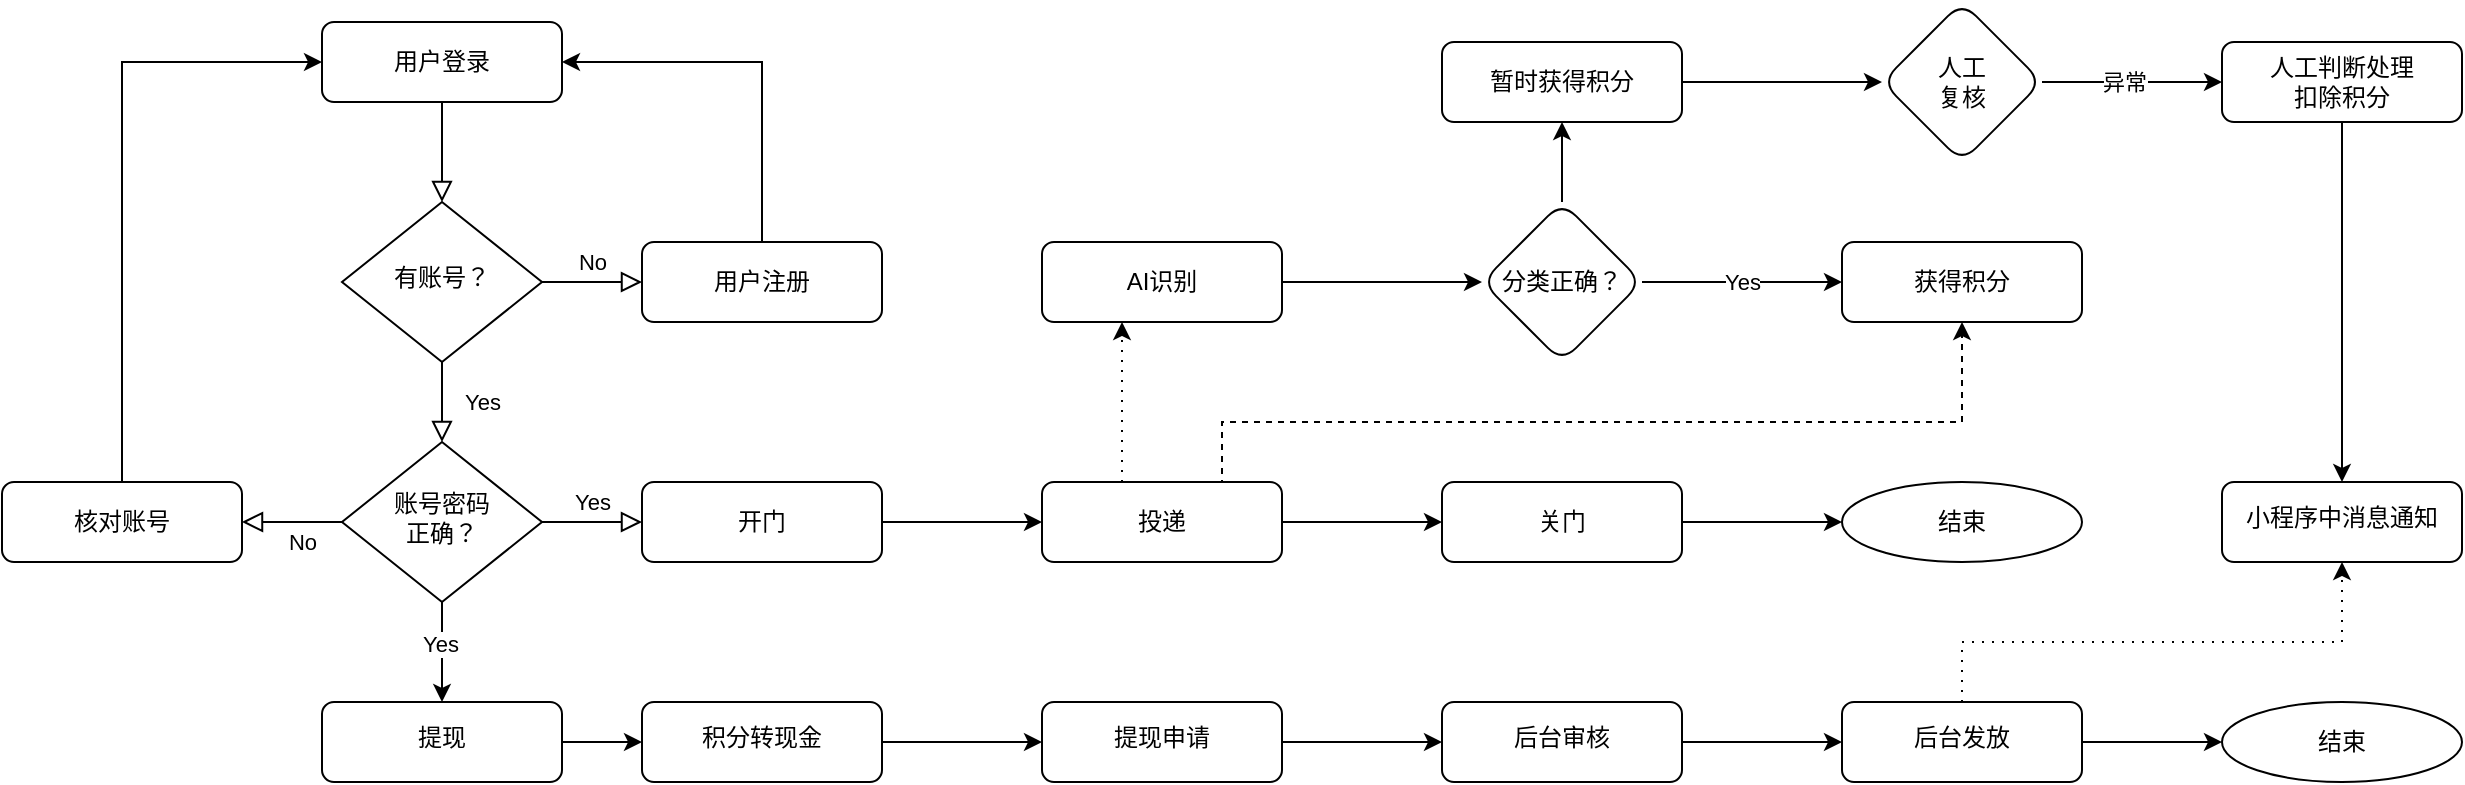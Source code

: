 <mxfile version="21.4.0" type="github">
  <diagram id="C5RBs43oDa-KdzZeNtuy" name="Page-1">
    <mxGraphModel dx="1317" dy="646" grid="1" gridSize="10" guides="1" tooltips="1" connect="1" arrows="1" fold="1" page="0" pageScale="1" pageWidth="827" pageHeight="1169" math="0" shadow="0">
      <root>
        <mxCell id="WIyWlLk6GJQsqaUBKTNV-0" />
        <mxCell id="WIyWlLk6GJQsqaUBKTNV-1" parent="WIyWlLk6GJQsqaUBKTNV-0" />
        <mxCell id="WIyWlLk6GJQsqaUBKTNV-2" value="" style="rounded=0;html=1;jettySize=auto;orthogonalLoop=1;fontSize=11;endArrow=block;endFill=0;endSize=8;strokeWidth=1;shadow=0;labelBackgroundColor=none;edgeStyle=orthogonalEdgeStyle;" parent="WIyWlLk6GJQsqaUBKTNV-1" source="WIyWlLk6GJQsqaUBKTNV-3" target="WIyWlLk6GJQsqaUBKTNV-6" edge="1">
          <mxGeometry relative="1" as="geometry" />
        </mxCell>
        <mxCell id="WIyWlLk6GJQsqaUBKTNV-3" value="用户登录" style="rounded=1;whiteSpace=wrap;html=1;fontSize=12;glass=0;strokeWidth=1;shadow=0;" parent="WIyWlLk6GJQsqaUBKTNV-1" vertex="1">
          <mxGeometry x="210" y="90" width="120" height="40" as="geometry" />
        </mxCell>
        <mxCell id="WIyWlLk6GJQsqaUBKTNV-4" value="Yes" style="rounded=0;html=1;jettySize=auto;orthogonalLoop=1;fontSize=11;endArrow=block;endFill=0;endSize=8;strokeWidth=1;shadow=0;labelBackgroundColor=none;edgeStyle=orthogonalEdgeStyle;" parent="WIyWlLk6GJQsqaUBKTNV-1" source="WIyWlLk6GJQsqaUBKTNV-6" target="WIyWlLk6GJQsqaUBKTNV-10" edge="1">
          <mxGeometry y="20" relative="1" as="geometry">
            <mxPoint as="offset" />
          </mxGeometry>
        </mxCell>
        <mxCell id="WIyWlLk6GJQsqaUBKTNV-5" value="No" style="edgeStyle=orthogonalEdgeStyle;rounded=0;html=1;jettySize=auto;orthogonalLoop=1;fontSize=11;endArrow=block;endFill=0;endSize=8;strokeWidth=1;shadow=0;labelBackgroundColor=none;" parent="WIyWlLk6GJQsqaUBKTNV-1" source="WIyWlLk6GJQsqaUBKTNV-6" target="WIyWlLk6GJQsqaUBKTNV-7" edge="1">
          <mxGeometry y="10" relative="1" as="geometry">
            <mxPoint as="offset" />
          </mxGeometry>
        </mxCell>
        <mxCell id="WIyWlLk6GJQsqaUBKTNV-6" value="有账号？" style="rhombus;whiteSpace=wrap;html=1;shadow=0;fontFamily=Helvetica;fontSize=12;align=center;strokeWidth=1;spacing=6;spacingTop=-4;" parent="WIyWlLk6GJQsqaUBKTNV-1" vertex="1">
          <mxGeometry x="220" y="180" width="100" height="80" as="geometry" />
        </mxCell>
        <mxCell id="bKBSn7rtCSa_sCL8u4t8-50" style="edgeStyle=orthogonalEdgeStyle;rounded=0;orthogonalLoop=1;jettySize=auto;html=1;entryX=1;entryY=0.5;entryDx=0;entryDy=0;" edge="1" parent="WIyWlLk6GJQsqaUBKTNV-1" source="WIyWlLk6GJQsqaUBKTNV-7" target="WIyWlLk6GJQsqaUBKTNV-3">
          <mxGeometry relative="1" as="geometry">
            <Array as="points">
              <mxPoint x="430" y="110" />
            </Array>
          </mxGeometry>
        </mxCell>
        <mxCell id="WIyWlLk6GJQsqaUBKTNV-7" value="用户注册" style="rounded=1;whiteSpace=wrap;html=1;fontSize=12;glass=0;strokeWidth=1;shadow=0;" parent="WIyWlLk6GJQsqaUBKTNV-1" vertex="1">
          <mxGeometry x="370" y="200" width="120" height="40" as="geometry" />
        </mxCell>
        <mxCell id="WIyWlLk6GJQsqaUBKTNV-8" value="No" style="rounded=0;html=1;jettySize=auto;orthogonalLoop=1;fontSize=11;endArrow=block;endFill=0;endSize=8;strokeWidth=1;shadow=0;labelBackgroundColor=none;edgeStyle=orthogonalEdgeStyle;" parent="WIyWlLk6GJQsqaUBKTNV-1" source="WIyWlLk6GJQsqaUBKTNV-10" target="WIyWlLk6GJQsqaUBKTNV-11" edge="1">
          <mxGeometry x="-0.2" y="10" relative="1" as="geometry">
            <mxPoint as="offset" />
          </mxGeometry>
        </mxCell>
        <mxCell id="WIyWlLk6GJQsqaUBKTNV-9" value="Yes" style="edgeStyle=orthogonalEdgeStyle;rounded=0;html=1;jettySize=auto;orthogonalLoop=1;fontSize=11;endArrow=block;endFill=0;endSize=8;strokeWidth=1;shadow=0;labelBackgroundColor=none;" parent="WIyWlLk6GJQsqaUBKTNV-1" source="WIyWlLk6GJQsqaUBKTNV-10" target="WIyWlLk6GJQsqaUBKTNV-12" edge="1">
          <mxGeometry y="10" relative="1" as="geometry">
            <mxPoint as="offset" />
          </mxGeometry>
        </mxCell>
        <mxCell id="bKBSn7rtCSa_sCL8u4t8-16" value="" style="edgeStyle=orthogonalEdgeStyle;rounded=0;orthogonalLoop=1;jettySize=auto;html=1;" edge="1" parent="WIyWlLk6GJQsqaUBKTNV-1" source="WIyWlLk6GJQsqaUBKTNV-10" target="bKBSn7rtCSa_sCL8u4t8-15">
          <mxGeometry relative="1" as="geometry" />
        </mxCell>
        <mxCell id="bKBSn7rtCSa_sCL8u4t8-17" value="Yes" style="edgeLabel;html=1;align=center;verticalAlign=middle;resizable=0;points=[];" vertex="1" connectable="0" parent="bKBSn7rtCSa_sCL8u4t8-16">
          <mxGeometry x="-0.167" y="-1" relative="1" as="geometry">
            <mxPoint as="offset" />
          </mxGeometry>
        </mxCell>
        <mxCell id="WIyWlLk6GJQsqaUBKTNV-10" value="账号密码&lt;br&gt;正确？" style="rhombus;whiteSpace=wrap;html=1;shadow=0;fontFamily=Helvetica;fontSize=12;align=center;strokeWidth=1;spacing=6;spacingTop=-4;" parent="WIyWlLk6GJQsqaUBKTNV-1" vertex="1">
          <mxGeometry x="220" y="300" width="100" height="80" as="geometry" />
        </mxCell>
        <mxCell id="bKBSn7rtCSa_sCL8u4t8-51" style="edgeStyle=orthogonalEdgeStyle;rounded=0;orthogonalLoop=1;jettySize=auto;html=1;entryX=0;entryY=0.5;entryDx=0;entryDy=0;" edge="1" parent="WIyWlLk6GJQsqaUBKTNV-1" source="WIyWlLk6GJQsqaUBKTNV-11" target="WIyWlLk6GJQsqaUBKTNV-3">
          <mxGeometry relative="1" as="geometry">
            <Array as="points">
              <mxPoint x="110" y="110" />
            </Array>
          </mxGeometry>
        </mxCell>
        <mxCell id="WIyWlLk6GJQsqaUBKTNV-11" value="核对账号" style="rounded=1;whiteSpace=wrap;html=1;fontSize=12;glass=0;strokeWidth=1;shadow=0;" parent="WIyWlLk6GJQsqaUBKTNV-1" vertex="1">
          <mxGeometry x="50" y="320" width="120" height="40" as="geometry" />
        </mxCell>
        <mxCell id="bKBSn7rtCSa_sCL8u4t8-5" value="" style="edgeStyle=orthogonalEdgeStyle;rounded=0;orthogonalLoop=1;jettySize=auto;html=1;" edge="1" parent="WIyWlLk6GJQsqaUBKTNV-1" source="WIyWlLk6GJQsqaUBKTNV-12" target="bKBSn7rtCSa_sCL8u4t8-4">
          <mxGeometry relative="1" as="geometry" />
        </mxCell>
        <mxCell id="WIyWlLk6GJQsqaUBKTNV-12" value="开门" style="rounded=1;whiteSpace=wrap;html=1;fontSize=12;glass=0;strokeWidth=1;shadow=0;" parent="WIyWlLk6GJQsqaUBKTNV-1" vertex="1">
          <mxGeometry x="370" y="320" width="120" height="40" as="geometry" />
        </mxCell>
        <mxCell id="bKBSn7rtCSa_sCL8u4t8-39" value="" style="edgeStyle=orthogonalEdgeStyle;rounded=0;orthogonalLoop=1;jettySize=auto;html=1;dashed=1;dashPattern=1 4;" edge="1" parent="WIyWlLk6GJQsqaUBKTNV-1" source="bKBSn7rtCSa_sCL8u4t8-4" target="bKBSn7rtCSa_sCL8u4t8-38">
          <mxGeometry relative="1" as="geometry">
            <Array as="points">
              <mxPoint x="610" y="280" />
              <mxPoint x="610" y="280" />
            </Array>
          </mxGeometry>
        </mxCell>
        <mxCell id="bKBSn7rtCSa_sCL8u4t8-54" style="edgeStyle=orthogonalEdgeStyle;rounded=0;orthogonalLoop=1;jettySize=auto;html=1;exitX=1;exitY=0.5;exitDx=0;exitDy=0;dashed=1;" edge="1" parent="WIyWlLk6GJQsqaUBKTNV-1" source="bKBSn7rtCSa_sCL8u4t8-4" target="bKBSn7rtCSa_sCL8u4t8-41">
          <mxGeometry relative="1" as="geometry">
            <Array as="points">
              <mxPoint x="660" y="340" />
              <mxPoint x="660" y="290" />
              <mxPoint x="1030" y="290" />
            </Array>
          </mxGeometry>
        </mxCell>
        <mxCell id="bKBSn7rtCSa_sCL8u4t8-69" value="" style="edgeStyle=orthogonalEdgeStyle;rounded=0;orthogonalLoop=1;jettySize=auto;html=1;" edge="1" parent="WIyWlLk6GJQsqaUBKTNV-1" source="bKBSn7rtCSa_sCL8u4t8-4" target="bKBSn7rtCSa_sCL8u4t8-68">
          <mxGeometry relative="1" as="geometry" />
        </mxCell>
        <mxCell id="bKBSn7rtCSa_sCL8u4t8-4" value="投递" style="whiteSpace=wrap;html=1;rounded=1;glass=0;strokeWidth=1;shadow=0;" vertex="1" parent="WIyWlLk6GJQsqaUBKTNV-1">
          <mxGeometry x="570" y="320" width="120" height="40" as="geometry" />
        </mxCell>
        <mxCell id="bKBSn7rtCSa_sCL8u4t8-45" value="" style="edgeStyle=orthogonalEdgeStyle;rounded=0;orthogonalLoop=1;jettySize=auto;html=1;" edge="1" parent="WIyWlLk6GJQsqaUBKTNV-1" source="bKBSn7rtCSa_sCL8u4t8-8" target="bKBSn7rtCSa_sCL8u4t8-44">
          <mxGeometry relative="1" as="geometry" />
        </mxCell>
        <mxCell id="bKBSn7rtCSa_sCL8u4t8-8" value="暂时获得积分" style="whiteSpace=wrap;html=1;rounded=1;glass=0;strokeWidth=1;shadow=0;" vertex="1" parent="WIyWlLk6GJQsqaUBKTNV-1">
          <mxGeometry x="770" y="100" width="120" height="40" as="geometry" />
        </mxCell>
        <mxCell id="bKBSn7rtCSa_sCL8u4t8-57" style="edgeStyle=orthogonalEdgeStyle;rounded=0;orthogonalLoop=1;jettySize=auto;html=1;entryX=0.5;entryY=0;entryDx=0;entryDy=0;" edge="1" parent="WIyWlLk6GJQsqaUBKTNV-1" source="bKBSn7rtCSa_sCL8u4t8-10" target="bKBSn7rtCSa_sCL8u4t8-29">
          <mxGeometry relative="1" as="geometry" />
        </mxCell>
        <mxCell id="bKBSn7rtCSa_sCL8u4t8-10" value="人工判断处理&lt;br&gt;扣除积分" style="whiteSpace=wrap;html=1;rounded=1;glass=0;strokeWidth=1;shadow=0;" vertex="1" parent="WIyWlLk6GJQsqaUBKTNV-1">
          <mxGeometry x="1160" y="100" width="120" height="40" as="geometry" />
        </mxCell>
        <mxCell id="bKBSn7rtCSa_sCL8u4t8-21" style="edgeStyle=orthogonalEdgeStyle;rounded=0;orthogonalLoop=1;jettySize=auto;html=1;entryX=0;entryY=0.5;entryDx=0;entryDy=0;" edge="1" parent="WIyWlLk6GJQsqaUBKTNV-1" source="bKBSn7rtCSa_sCL8u4t8-15" target="bKBSn7rtCSa_sCL8u4t8-18">
          <mxGeometry relative="1" as="geometry" />
        </mxCell>
        <mxCell id="bKBSn7rtCSa_sCL8u4t8-15" value="提现" style="rounded=1;whiteSpace=wrap;html=1;shadow=0;strokeWidth=1;spacing=6;spacingTop=-4;" vertex="1" parent="WIyWlLk6GJQsqaUBKTNV-1">
          <mxGeometry x="210" y="430" width="120" height="40" as="geometry" />
        </mxCell>
        <mxCell id="bKBSn7rtCSa_sCL8u4t8-24" style="edgeStyle=orthogonalEdgeStyle;rounded=0;orthogonalLoop=1;jettySize=auto;html=1;entryX=0;entryY=0.5;entryDx=0;entryDy=0;" edge="1" parent="WIyWlLk6GJQsqaUBKTNV-1" source="bKBSn7rtCSa_sCL8u4t8-18" target="bKBSn7rtCSa_sCL8u4t8-19">
          <mxGeometry relative="1" as="geometry" />
        </mxCell>
        <mxCell id="bKBSn7rtCSa_sCL8u4t8-18" value="积分转现金" style="rounded=1;whiteSpace=wrap;html=1;shadow=0;strokeWidth=1;spacing=6;spacingTop=-4;" vertex="1" parent="WIyWlLk6GJQsqaUBKTNV-1">
          <mxGeometry x="370" y="430" width="120" height="40" as="geometry" />
        </mxCell>
        <mxCell id="bKBSn7rtCSa_sCL8u4t8-26" style="edgeStyle=orthogonalEdgeStyle;rounded=0;orthogonalLoop=1;jettySize=auto;html=1;" edge="1" parent="WIyWlLk6GJQsqaUBKTNV-1" source="bKBSn7rtCSa_sCL8u4t8-19" target="bKBSn7rtCSa_sCL8u4t8-25">
          <mxGeometry relative="1" as="geometry" />
        </mxCell>
        <mxCell id="bKBSn7rtCSa_sCL8u4t8-19" value="提现申请" style="rounded=1;whiteSpace=wrap;html=1;shadow=0;strokeWidth=1;spacing=6;spacingTop=-4;" vertex="1" parent="WIyWlLk6GJQsqaUBKTNV-1">
          <mxGeometry x="570" y="430" width="120" height="40" as="geometry" />
        </mxCell>
        <mxCell id="bKBSn7rtCSa_sCL8u4t8-28" style="edgeStyle=orthogonalEdgeStyle;rounded=0;orthogonalLoop=1;jettySize=auto;html=1;" edge="1" parent="WIyWlLk6GJQsqaUBKTNV-1" source="bKBSn7rtCSa_sCL8u4t8-25" target="bKBSn7rtCSa_sCL8u4t8-27">
          <mxGeometry relative="1" as="geometry" />
        </mxCell>
        <mxCell id="bKBSn7rtCSa_sCL8u4t8-25" value="后台审核" style="rounded=1;whiteSpace=wrap;html=1;shadow=0;strokeWidth=1;spacing=6;spacingTop=-4;" vertex="1" parent="WIyWlLk6GJQsqaUBKTNV-1">
          <mxGeometry x="770" y="430" width="120" height="40" as="geometry" />
        </mxCell>
        <mxCell id="bKBSn7rtCSa_sCL8u4t8-30" style="edgeStyle=orthogonalEdgeStyle;rounded=0;orthogonalLoop=1;jettySize=auto;html=1;entryX=0.5;entryY=1;entryDx=0;entryDy=0;dashed=1;dashPattern=1 4;" edge="1" parent="WIyWlLk6GJQsqaUBKTNV-1" source="bKBSn7rtCSa_sCL8u4t8-27" target="bKBSn7rtCSa_sCL8u4t8-29">
          <mxGeometry relative="1" as="geometry">
            <Array as="points">
              <mxPoint x="1030" y="400" />
              <mxPoint x="1220" y="400" />
            </Array>
          </mxGeometry>
        </mxCell>
        <mxCell id="bKBSn7rtCSa_sCL8u4t8-67" style="edgeStyle=orthogonalEdgeStyle;rounded=0;orthogonalLoop=1;jettySize=auto;html=1;entryX=0;entryY=0.5;entryDx=0;entryDy=0;" edge="1" parent="WIyWlLk6GJQsqaUBKTNV-1" source="bKBSn7rtCSa_sCL8u4t8-27" target="bKBSn7rtCSa_sCL8u4t8-65">
          <mxGeometry relative="1" as="geometry" />
        </mxCell>
        <mxCell id="bKBSn7rtCSa_sCL8u4t8-27" value="后台发放" style="rounded=1;whiteSpace=wrap;html=1;shadow=0;strokeWidth=1;spacing=6;spacingTop=-4;" vertex="1" parent="WIyWlLk6GJQsqaUBKTNV-1">
          <mxGeometry x="970" y="430" width="120" height="40" as="geometry" />
        </mxCell>
        <mxCell id="bKBSn7rtCSa_sCL8u4t8-29" value="小程序中消息通知" style="rounded=1;whiteSpace=wrap;html=1;shadow=0;strokeWidth=1;spacing=6;spacingTop=-4;" vertex="1" parent="WIyWlLk6GJQsqaUBKTNV-1">
          <mxGeometry x="1160" y="320" width="120" height="40" as="geometry" />
        </mxCell>
        <mxCell id="bKBSn7rtCSa_sCL8u4t8-42" value="Yes" style="edgeStyle=orthogonalEdgeStyle;rounded=0;orthogonalLoop=1;jettySize=auto;html=1;" edge="1" parent="WIyWlLk6GJQsqaUBKTNV-1" source="bKBSn7rtCSa_sCL8u4t8-34" target="bKBSn7rtCSa_sCL8u4t8-41">
          <mxGeometry relative="1" as="geometry" />
        </mxCell>
        <mxCell id="bKBSn7rtCSa_sCL8u4t8-52" style="edgeStyle=orthogonalEdgeStyle;rounded=0;orthogonalLoop=1;jettySize=auto;html=1;exitX=0.5;exitY=0;exitDx=0;exitDy=0;entryX=0.5;entryY=1;entryDx=0;entryDy=0;" edge="1" parent="WIyWlLk6GJQsqaUBKTNV-1" source="bKBSn7rtCSa_sCL8u4t8-34" target="bKBSn7rtCSa_sCL8u4t8-8">
          <mxGeometry relative="1" as="geometry" />
        </mxCell>
        <mxCell id="bKBSn7rtCSa_sCL8u4t8-34" value="分类正确？" style="rhombus;whiteSpace=wrap;html=1;rounded=1;glass=0;strokeWidth=1;shadow=0;" vertex="1" parent="WIyWlLk6GJQsqaUBKTNV-1">
          <mxGeometry x="790" y="180" width="80" height="80" as="geometry" />
        </mxCell>
        <mxCell id="bKBSn7rtCSa_sCL8u4t8-40" style="edgeStyle=orthogonalEdgeStyle;rounded=0;orthogonalLoop=1;jettySize=auto;html=1;entryX=0;entryY=0.5;entryDx=0;entryDy=0;" edge="1" parent="WIyWlLk6GJQsqaUBKTNV-1" source="bKBSn7rtCSa_sCL8u4t8-38" target="bKBSn7rtCSa_sCL8u4t8-34">
          <mxGeometry relative="1" as="geometry" />
        </mxCell>
        <mxCell id="bKBSn7rtCSa_sCL8u4t8-38" value="AI识别" style="whiteSpace=wrap;html=1;rounded=1;glass=0;strokeWidth=1;shadow=0;" vertex="1" parent="WIyWlLk6GJQsqaUBKTNV-1">
          <mxGeometry x="570" y="200" width="120" height="40" as="geometry" />
        </mxCell>
        <mxCell id="bKBSn7rtCSa_sCL8u4t8-41" value="获得积分" style="whiteSpace=wrap;html=1;rounded=1;glass=0;strokeWidth=1;shadow=0;" vertex="1" parent="WIyWlLk6GJQsqaUBKTNV-1">
          <mxGeometry x="970" y="200" width="120" height="40" as="geometry" />
        </mxCell>
        <mxCell id="bKBSn7rtCSa_sCL8u4t8-48" style="edgeStyle=orthogonalEdgeStyle;rounded=0;orthogonalLoop=1;jettySize=auto;html=1;entryX=0;entryY=0.5;entryDx=0;entryDy=0;" edge="1" parent="WIyWlLk6GJQsqaUBKTNV-1" source="bKBSn7rtCSa_sCL8u4t8-44" target="bKBSn7rtCSa_sCL8u4t8-10">
          <mxGeometry relative="1" as="geometry" />
        </mxCell>
        <mxCell id="bKBSn7rtCSa_sCL8u4t8-49" value="异常" style="edgeLabel;html=1;align=center;verticalAlign=middle;resizable=0;points=[];" vertex="1" connectable="0" parent="bKBSn7rtCSa_sCL8u4t8-48">
          <mxGeometry x="-0.372" y="2" relative="1" as="geometry">
            <mxPoint x="12" y="2" as="offset" />
          </mxGeometry>
        </mxCell>
        <mxCell id="bKBSn7rtCSa_sCL8u4t8-44" value="人工&lt;br&gt;复核" style="rhombus;whiteSpace=wrap;html=1;rounded=1;glass=0;strokeWidth=1;shadow=0;" vertex="1" parent="WIyWlLk6GJQsqaUBKTNV-1">
          <mxGeometry x="990" y="80" width="80" height="80" as="geometry" />
        </mxCell>
        <mxCell id="bKBSn7rtCSa_sCL8u4t8-62" value="结束" style="ellipse;whiteSpace=wrap;html=1;" vertex="1" parent="WIyWlLk6GJQsqaUBKTNV-1">
          <mxGeometry x="970" y="320" width="120" height="40" as="geometry" />
        </mxCell>
        <mxCell id="bKBSn7rtCSa_sCL8u4t8-65" value="结束" style="ellipse;whiteSpace=wrap;html=1;" vertex="1" parent="WIyWlLk6GJQsqaUBKTNV-1">
          <mxGeometry x="1160" y="430" width="120" height="40" as="geometry" />
        </mxCell>
        <mxCell id="bKBSn7rtCSa_sCL8u4t8-70" style="edgeStyle=orthogonalEdgeStyle;rounded=0;orthogonalLoop=1;jettySize=auto;html=1;" edge="1" parent="WIyWlLk6GJQsqaUBKTNV-1" source="bKBSn7rtCSa_sCL8u4t8-68" target="bKBSn7rtCSa_sCL8u4t8-62">
          <mxGeometry relative="1" as="geometry" />
        </mxCell>
        <mxCell id="bKBSn7rtCSa_sCL8u4t8-68" value="关门" style="whiteSpace=wrap;html=1;rounded=1;glass=0;strokeWidth=1;shadow=0;" vertex="1" parent="WIyWlLk6GJQsqaUBKTNV-1">
          <mxGeometry x="770" y="320" width="120" height="40" as="geometry" />
        </mxCell>
      </root>
    </mxGraphModel>
  </diagram>
</mxfile>
